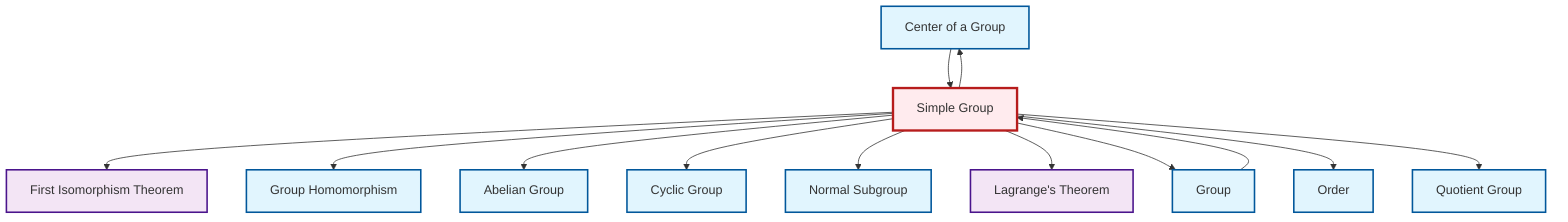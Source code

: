 graph TD
    classDef definition fill:#e1f5fe,stroke:#01579b,stroke-width:2px
    classDef theorem fill:#f3e5f5,stroke:#4a148c,stroke-width:2px
    classDef axiom fill:#fff3e0,stroke:#e65100,stroke-width:2px
    classDef example fill:#e8f5e9,stroke:#1b5e20,stroke-width:2px
    classDef current fill:#ffebee,stroke:#b71c1c,stroke-width:3px
    def-center-of-group["Center of a Group"]:::definition
    def-quotient-group["Quotient Group"]:::definition
    def-simple-group["Simple Group"]:::definition
    def-cyclic-group["Cyclic Group"]:::definition
    def-group["Group"]:::definition
    def-abelian-group["Abelian Group"]:::definition
    def-homomorphism["Group Homomorphism"]:::definition
    def-normal-subgroup["Normal Subgroup"]:::definition
    thm-lagrange["Lagrange's Theorem"]:::theorem
    thm-first-isomorphism["First Isomorphism Theorem"]:::theorem
    def-order["Order"]:::definition
    def-simple-group --> thm-first-isomorphism
    def-center-of-group --> def-simple-group
    def-simple-group --> def-homomorphism
    def-simple-group --> def-center-of-group
    def-simple-group --> def-abelian-group
    def-simple-group --> def-cyclic-group
    def-group --> def-simple-group
    def-simple-group --> def-normal-subgroup
    def-simple-group --> thm-lagrange
    def-simple-group --> def-group
    def-simple-group --> def-order
    def-simple-group --> def-quotient-group
    class def-simple-group current